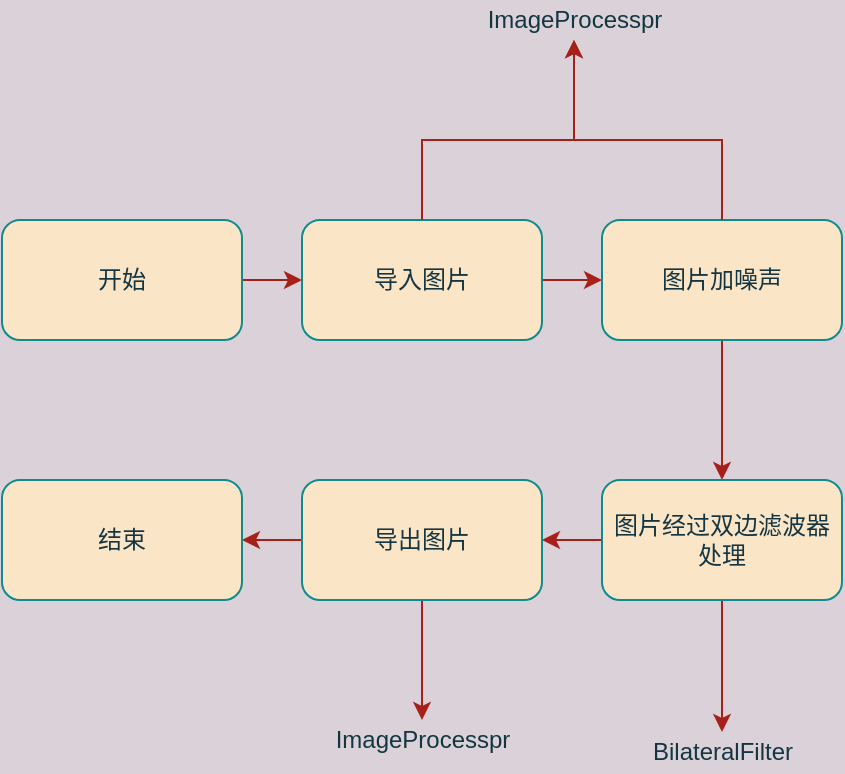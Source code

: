 <mxfile version="16.5.1" type="device"><diagram id="C5RBs43oDa-KdzZeNtuy" name="Page-1"><mxGraphModel dx="1278" dy="1810" grid="1" gridSize="10" guides="1" tooltips="1" connect="1" arrows="1" fold="1" page="1" pageScale="1" pageWidth="827" pageHeight="1169" background="#DAD2D8" math="0" shadow="0"><root><mxCell id="WIyWlLk6GJQsqaUBKTNV-0"/><mxCell id="WIyWlLk6GJQsqaUBKTNV-1" parent="WIyWlLk6GJQsqaUBKTNV-0"/><mxCell id="h2vLyeao2zLrmmOmBFHp-2" value="" style="edgeStyle=orthogonalEdgeStyle;rounded=0;orthogonalLoop=1;jettySize=auto;html=1;labelBackgroundColor=#DAD2D8;strokeColor=#A8201A;fontColor=#143642;" parent="WIyWlLk6GJQsqaUBKTNV-1" source="h2vLyeao2zLrmmOmBFHp-0" target="h2vLyeao2zLrmmOmBFHp-1" edge="1"><mxGeometry relative="1" as="geometry"/></mxCell><mxCell id="h2vLyeao2zLrmmOmBFHp-0" value="开始" style="rounded=1;whiteSpace=wrap;html=1;fillColor=#FAE5C7;strokeColor=#0F8B8D;fontColor=#143642;" parent="WIyWlLk6GJQsqaUBKTNV-1" vertex="1"><mxGeometry x="204" y="-860" width="120" height="60" as="geometry"/></mxCell><mxCell id="h2vLyeao2zLrmmOmBFHp-4" value="" style="edgeStyle=orthogonalEdgeStyle;rounded=0;orthogonalLoop=1;jettySize=auto;html=1;labelBackgroundColor=#DAD2D8;strokeColor=#A8201A;fontColor=#143642;" parent="WIyWlLk6GJQsqaUBKTNV-1" source="h2vLyeao2zLrmmOmBFHp-1" target="h2vLyeao2zLrmmOmBFHp-3" edge="1"><mxGeometry relative="1" as="geometry"/></mxCell><mxCell id="h2vLyeao2zLrmmOmBFHp-1" value="导入图片" style="whiteSpace=wrap;html=1;rounded=1;fillColor=#FAE5C7;strokeColor=#0F8B8D;fontColor=#143642;" parent="WIyWlLk6GJQsqaUBKTNV-1" vertex="1"><mxGeometry x="354" y="-860" width="120" height="60" as="geometry"/></mxCell><mxCell id="h2vLyeao2zLrmmOmBFHp-6" value="" style="edgeStyle=orthogonalEdgeStyle;rounded=0;orthogonalLoop=1;jettySize=auto;html=1;labelBackgroundColor=#DAD2D8;strokeColor=#A8201A;fontColor=#143642;" parent="WIyWlLk6GJQsqaUBKTNV-1" source="h2vLyeao2zLrmmOmBFHp-3" target="h2vLyeao2zLrmmOmBFHp-5" edge="1"><mxGeometry relative="1" as="geometry"/></mxCell><mxCell id="h2vLyeao2zLrmmOmBFHp-3" value="图片加噪声" style="whiteSpace=wrap;html=1;rounded=1;fillColor=#FAE5C7;strokeColor=#0F8B8D;fontColor=#143642;" parent="WIyWlLk6GJQsqaUBKTNV-1" vertex="1"><mxGeometry x="504" y="-860" width="120" height="60" as="geometry"/></mxCell><mxCell id="h2vLyeao2zLrmmOmBFHp-8" value="" style="edgeStyle=orthogonalEdgeStyle;rounded=0;orthogonalLoop=1;jettySize=auto;html=1;labelBackgroundColor=#DAD2D8;strokeColor=#A8201A;fontColor=#143642;" parent="WIyWlLk6GJQsqaUBKTNV-1" source="h2vLyeao2zLrmmOmBFHp-5" target="h2vLyeao2zLrmmOmBFHp-7" edge="1"><mxGeometry relative="1" as="geometry"/></mxCell><mxCell id="h2vLyeao2zLrmmOmBFHp-20" value="" style="edgeStyle=orthogonalEdgeStyle;rounded=0;orthogonalLoop=1;jettySize=auto;html=1;labelBackgroundColor=#DAD2D8;strokeColor=#A8201A;fontColor=#143642;" parent="WIyWlLk6GJQsqaUBKTNV-1" source="h2vLyeao2zLrmmOmBFHp-5" target="h2vLyeao2zLrmmOmBFHp-18" edge="1"><mxGeometry relative="1" as="geometry"/></mxCell><mxCell id="h2vLyeao2zLrmmOmBFHp-5" value="图片经过双边滤波器处理" style="whiteSpace=wrap;html=1;rounded=1;fillColor=#FAE5C7;strokeColor=#0F8B8D;fontColor=#143642;" parent="WIyWlLk6GJQsqaUBKTNV-1" vertex="1"><mxGeometry x="504" y="-730" width="120" height="60" as="geometry"/></mxCell><mxCell id="h2vLyeao2zLrmmOmBFHp-10" value="" style="edgeStyle=orthogonalEdgeStyle;rounded=0;orthogonalLoop=1;jettySize=auto;html=1;labelBackgroundColor=#DAD2D8;strokeColor=#A8201A;fontColor=#143642;" parent="WIyWlLk6GJQsqaUBKTNV-1" source="h2vLyeao2zLrmmOmBFHp-7" target="h2vLyeao2zLrmmOmBFHp-9" edge="1"><mxGeometry relative="1" as="geometry"/></mxCell><mxCell id="h2vLyeao2zLrmmOmBFHp-22" value="" style="edgeStyle=orthogonalEdgeStyle;rounded=0;orthogonalLoop=1;jettySize=auto;html=1;labelBackgroundColor=#DAD2D8;strokeColor=#A8201A;fontColor=#143642;" parent="WIyWlLk6GJQsqaUBKTNV-1" source="h2vLyeao2zLrmmOmBFHp-7" target="h2vLyeao2zLrmmOmBFHp-21" edge="1"><mxGeometry relative="1" as="geometry"/></mxCell><mxCell id="h2vLyeao2zLrmmOmBFHp-7" value="导出图片" style="whiteSpace=wrap;html=1;rounded=1;fillColor=#FAE5C7;strokeColor=#0F8B8D;fontColor=#143642;" parent="WIyWlLk6GJQsqaUBKTNV-1" vertex="1"><mxGeometry x="354" y="-730" width="120" height="60" as="geometry"/></mxCell><mxCell id="h2vLyeao2zLrmmOmBFHp-9" value="结束" style="whiteSpace=wrap;html=1;rounded=1;fillColor=#FAE5C7;strokeColor=#0F8B8D;fontColor=#143642;" parent="WIyWlLk6GJQsqaUBKTNV-1" vertex="1"><mxGeometry x="204" y="-730" width="120" height="60" as="geometry"/></mxCell><mxCell id="h2vLyeao2zLrmmOmBFHp-14" value="" style="edgeStyle=elbowEdgeStyle;elbow=vertical;endArrow=classic;html=1;rounded=0;exitX=0.5;exitY=0;exitDx=0;exitDy=0;labelBackgroundColor=#DAD2D8;strokeColor=#A8201A;fontColor=#143642;" parent="WIyWlLk6GJQsqaUBKTNV-1" source="h2vLyeao2zLrmmOmBFHp-1" edge="1"><mxGeometry width="50" height="50" relative="1" as="geometry"><mxPoint x="390" y="-780" as="sourcePoint"/><mxPoint x="490" y="-950" as="targetPoint"/><Array as="points"><mxPoint x="460" y="-900"/></Array></mxGeometry></mxCell><mxCell id="h2vLyeao2zLrmmOmBFHp-17" value="" style="edgeStyle=elbowEdgeStyle;elbow=vertical;endArrow=classic;html=1;rounded=0;exitX=0.5;exitY=0;exitDx=0;exitDy=0;labelBackgroundColor=#DAD2D8;strokeColor=#A8201A;fontColor=#143642;" parent="WIyWlLk6GJQsqaUBKTNV-1" source="h2vLyeao2zLrmmOmBFHp-3" edge="1"><mxGeometry width="50" height="50" relative="1" as="geometry"><mxPoint x="570" y="-860" as="sourcePoint"/><mxPoint x="490" y="-950" as="targetPoint"/><Array as="points"><mxPoint x="520" y="-900"/><mxPoint x="500" y="-900"/><mxPoint x="630" y="-900"/><mxPoint x="550" y="-900"/><mxPoint x="550" y="-900"/><mxPoint x="540" y="-910"/></Array></mxGeometry></mxCell><mxCell id="h2vLyeao2zLrmmOmBFHp-18" value="BilateralFilter" style="text;html=1;align=center;verticalAlign=middle;resizable=0;points=[];autosize=1;strokeColor=none;fillColor=none;fontColor=#143642;" parent="WIyWlLk6GJQsqaUBKTNV-1" vertex="1"><mxGeometry x="519" y="-604" width="90" height="20" as="geometry"/></mxCell><mxCell id="h2vLyeao2zLrmmOmBFHp-19" value="ImageProcesspr" style="text;html=1;align=center;verticalAlign=middle;resizable=0;points=[];autosize=1;strokeColor=none;fillColor=none;fontColor=#143642;" parent="WIyWlLk6GJQsqaUBKTNV-1" vertex="1"><mxGeometry x="440" y="-970" width="100" height="20" as="geometry"/></mxCell><mxCell id="h2vLyeao2zLrmmOmBFHp-21" value="ImageProcesspr" style="text;html=1;align=center;verticalAlign=middle;resizable=0;points=[];autosize=1;strokeColor=none;fillColor=none;fontColor=#143642;" parent="WIyWlLk6GJQsqaUBKTNV-1" vertex="1"><mxGeometry x="364" y="-610" width="100" height="20" as="geometry"/></mxCell></root></mxGraphModel></diagram></mxfile>